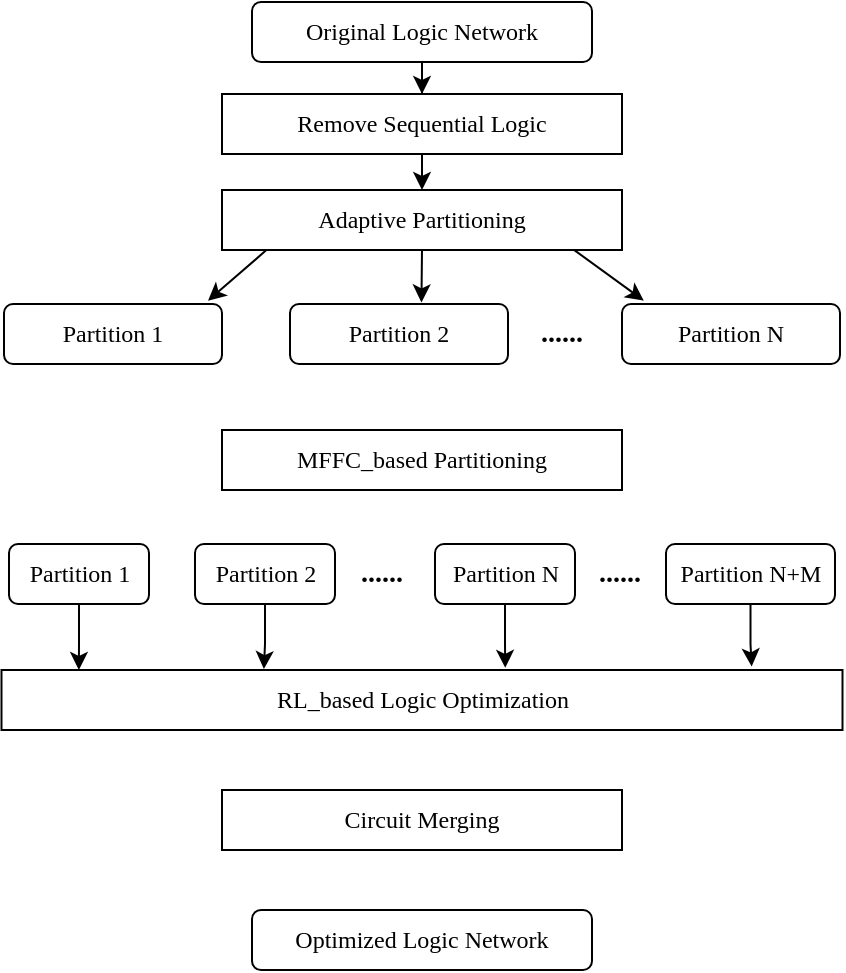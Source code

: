 <mxfile version="23.0.1" type="github">
  <diagram name="第 1 页" id="j_07Ym5FIF2X4ZPxHcAr">
    <mxGraphModel dx="1233" dy="958" grid="1" gridSize="10" guides="1" tooltips="1" connect="1" arrows="1" fold="1" page="1" pageScale="1" pageWidth="291" pageHeight="413" math="0" shadow="0">
      <root>
        <mxCell id="0" />
        <mxCell id="1" parent="0" />
        <mxCell id="RKz9n2dJhe-HLLSOtMHz-3" value="&lt;font face=&quot;Times New Roman&quot;&gt;Adaptive Partitioning&lt;/font&gt;" style="rounded=0;whiteSpace=wrap;html=1;" vertex="1" parent="1">
          <mxGeometry x="46" y="80" width="200" height="30" as="geometry" />
        </mxCell>
        <mxCell id="RKz9n2dJhe-HLLSOtMHz-4" value="&lt;font face=&quot;Times New Roman&quot;&gt;Partition 1&lt;/font&gt;" style="rounded=1;whiteSpace=wrap;html=1;" vertex="1" parent="1">
          <mxGeometry x="-63" y="137" width="109" height="30" as="geometry" />
        </mxCell>
        <mxCell id="RKz9n2dJhe-HLLSOtMHz-5" value="&lt;font face=&quot;Times New Roman&quot;&gt;Partition 2&lt;/font&gt;" style="rounded=1;whiteSpace=wrap;html=1;" vertex="1" parent="1">
          <mxGeometry x="80" y="137" width="109" height="30" as="geometry" />
        </mxCell>
        <mxCell id="RKz9n2dJhe-HLLSOtMHz-6" value="&lt;font size=&quot;1&quot; face=&quot;Times New Roman&quot;&gt;&lt;b style=&quot;font-size: 14px;&quot;&gt;......&lt;/b&gt;&lt;/font&gt;" style="text;html=1;strokeColor=none;fillColor=none;align=center;verticalAlign=middle;whiteSpace=wrap;rounded=0;" vertex="1" parent="1">
          <mxGeometry x="186" y="137" width="60" height="30" as="geometry" />
        </mxCell>
        <mxCell id="RKz9n2dJhe-HLLSOtMHz-7" value="&lt;font face=&quot;Times New Roman&quot;&gt;Partition N&lt;/font&gt;" style="rounded=1;whiteSpace=wrap;html=1;" vertex="1" parent="1">
          <mxGeometry x="246" y="137" width="109" height="30" as="geometry" />
        </mxCell>
        <mxCell id="RKz9n2dJhe-HLLSOtMHz-16" value="" style="endArrow=classic;html=1;rounded=0;exitX=0.111;exitY=1.001;exitDx=0;exitDy=0;exitPerimeter=0;entryX=0.936;entryY=-0.056;entryDx=0;entryDy=0;entryPerimeter=0;" edge="1" parent="1" source="RKz9n2dJhe-HLLSOtMHz-3" target="RKz9n2dJhe-HLLSOtMHz-4">
          <mxGeometry width="50" height="50" relative="1" as="geometry">
            <mxPoint x="46" y="120" as="sourcePoint" />
            <mxPoint x="26" y="140" as="targetPoint" />
          </mxGeometry>
        </mxCell>
        <mxCell id="RKz9n2dJhe-HLLSOtMHz-18" value="" style="endArrow=classic;html=1;rounded=0;exitX=0.5;exitY=1;exitDx=0;exitDy=0;entryX=0.603;entryY=-0.026;entryDx=0;entryDy=0;entryPerimeter=0;" edge="1" parent="1" source="RKz9n2dJhe-HLLSOtMHz-3" target="RKz9n2dJhe-HLLSOtMHz-5">
          <mxGeometry width="50" height="50" relative="1" as="geometry">
            <mxPoint x="120" y="120" as="sourcePoint" />
            <mxPoint x="120" y="140" as="targetPoint" />
          </mxGeometry>
        </mxCell>
        <mxCell id="RKz9n2dJhe-HLLSOtMHz-19" value="" style="endArrow=classic;html=1;rounded=0;exitX=0.88;exitY=0.998;exitDx=0;exitDy=0;exitPerimeter=0;entryX=0.1;entryY=-0.056;entryDx=0;entryDy=0;entryPerimeter=0;" edge="1" parent="1" source="RKz9n2dJhe-HLLSOtMHz-3" target="RKz9n2dJhe-HLLSOtMHz-7">
          <mxGeometry width="50" height="50" relative="1" as="geometry">
            <mxPoint x="230.72" y="120" as="sourcePoint" />
            <mxPoint x="250" y="140" as="targetPoint" />
          </mxGeometry>
        </mxCell>
        <mxCell id="RKz9n2dJhe-HLLSOtMHz-30" style="edgeStyle=orthogonalEdgeStyle;rounded=0;orthogonalLoop=1;jettySize=auto;html=1;" edge="1" parent="1" source="RKz9n2dJhe-HLLSOtMHz-31" target="RKz9n2dJhe-HLLSOtMHz-32">
          <mxGeometry relative="1" as="geometry">
            <mxPoint x="146" y="22" as="targetPoint" />
          </mxGeometry>
        </mxCell>
        <mxCell id="RKz9n2dJhe-HLLSOtMHz-31" value="&lt;font face=&quot;Times New Roman&quot;&gt;Original Logic Network&lt;/font&gt;" style="rounded=1;whiteSpace=wrap;html=1;" vertex="1" parent="1">
          <mxGeometry x="61" y="-14" width="170" height="30" as="geometry" />
        </mxCell>
        <mxCell id="RKz9n2dJhe-HLLSOtMHz-34" style="edgeStyle=orthogonalEdgeStyle;rounded=0;orthogonalLoop=1;jettySize=auto;html=1;entryX=0.5;entryY=0;entryDx=0;entryDy=0;" edge="1" parent="1" source="RKz9n2dJhe-HLLSOtMHz-32" target="RKz9n2dJhe-HLLSOtMHz-3">
          <mxGeometry relative="1" as="geometry">
            <Array as="points">
              <mxPoint x="146" y="80" />
              <mxPoint x="146" y="80" />
            </Array>
          </mxGeometry>
        </mxCell>
        <mxCell id="RKz9n2dJhe-HLLSOtMHz-32" value="&lt;font face=&quot;Times New Roman&quot;&gt;Remove Sequential Logic&lt;/font&gt;" style="rounded=0;whiteSpace=wrap;html=1;" vertex="1" parent="1">
          <mxGeometry x="46" y="32" width="200" height="30" as="geometry" />
        </mxCell>
        <mxCell id="RKz9n2dJhe-HLLSOtMHz-35" value="&lt;font face=&quot;Times New Roman&quot;&gt;MFFC_based Partitioning&lt;/font&gt;" style="rounded=0;whiteSpace=wrap;html=1;" vertex="1" parent="1">
          <mxGeometry x="46" y="200" width="200" height="30" as="geometry" />
        </mxCell>
        <mxCell id="RKz9n2dJhe-HLLSOtMHz-58" value="&lt;font face=&quot;Times New Roman&quot;&gt;Partition 1&lt;/font&gt;" style="rounded=1;whiteSpace=wrap;html=1;" vertex="1" parent="1">
          <mxGeometry x="-60.5" y="257" width="70" height="30" as="geometry" />
        </mxCell>
        <mxCell id="RKz9n2dJhe-HLLSOtMHz-59" value="&lt;font face=&quot;Times New Roman&quot;&gt;Partition 2&lt;/font&gt;" style="rounded=1;whiteSpace=wrap;html=1;" vertex="1" parent="1">
          <mxGeometry x="32.5" y="257" width="70" height="30" as="geometry" />
        </mxCell>
        <mxCell id="RKz9n2dJhe-HLLSOtMHz-60" value="&lt;font face=&quot;Times New Roman&quot;&gt;Partition N&lt;/font&gt;" style="rounded=1;whiteSpace=wrap;html=1;" vertex="1" parent="1">
          <mxGeometry x="152.5" y="257" width="70" height="30" as="geometry" />
        </mxCell>
        <mxCell id="RKz9n2dJhe-HLLSOtMHz-61" value="&lt;font size=&quot;1&quot; face=&quot;Times New Roman&quot;&gt;&lt;b style=&quot;font-size: 14px;&quot;&gt;......&lt;/b&gt;&lt;/font&gt;" style="text;html=1;strokeColor=none;fillColor=none;align=center;verticalAlign=middle;whiteSpace=wrap;rounded=0;" vertex="1" parent="1">
          <mxGeometry x="95.5" y="257" width="60" height="30" as="geometry" />
        </mxCell>
        <mxCell id="RKz9n2dJhe-HLLSOtMHz-62" value="&lt;font size=&quot;1&quot; face=&quot;Times New Roman&quot;&gt;&lt;b style=&quot;font-size: 14px;&quot;&gt;......&lt;/b&gt;&lt;/font&gt;" style="text;html=1;strokeColor=none;fillColor=none;align=center;verticalAlign=middle;whiteSpace=wrap;rounded=0;" vertex="1" parent="1">
          <mxGeometry x="214.5" y="257" width="60" height="30" as="geometry" />
        </mxCell>
        <mxCell id="RKz9n2dJhe-HLLSOtMHz-63" value="&lt;font face=&quot;Times New Roman&quot;&gt;Partition N+M&lt;/font&gt;" style="rounded=1;whiteSpace=wrap;html=1;" vertex="1" parent="1">
          <mxGeometry x="268" y="257" width="84.5" height="30" as="geometry" />
        </mxCell>
        <mxCell id="RKz9n2dJhe-HLLSOtMHz-64" value="&lt;font face=&quot;Times New Roman&quot;&gt;RL_based Logic Optimization&lt;/font&gt;" style="rounded=0;whiteSpace=wrap;html=1;" vertex="1" parent="1">
          <mxGeometry x="-64.25" y="320" width="420.5" height="30" as="geometry" />
        </mxCell>
        <mxCell id="RKz9n2dJhe-HLLSOtMHz-66" style="edgeStyle=orthogonalEdgeStyle;rounded=0;orthogonalLoop=1;jettySize=auto;html=1;entryX=0.092;entryY=0;entryDx=0;entryDy=0;entryPerimeter=0;" edge="1" parent="1" source="RKz9n2dJhe-HLLSOtMHz-58" target="RKz9n2dJhe-HLLSOtMHz-64">
          <mxGeometry relative="1" as="geometry" />
        </mxCell>
        <mxCell id="RKz9n2dJhe-HLLSOtMHz-67" style="edgeStyle=orthogonalEdgeStyle;rounded=0;orthogonalLoop=1;jettySize=auto;html=1;entryX=0.312;entryY=-0.015;entryDx=0;entryDy=0;entryPerimeter=0;" edge="1" parent="1" source="RKz9n2dJhe-HLLSOtMHz-59" target="RKz9n2dJhe-HLLSOtMHz-64">
          <mxGeometry relative="1" as="geometry" />
        </mxCell>
        <mxCell id="RKz9n2dJhe-HLLSOtMHz-68" style="edgeStyle=orthogonalEdgeStyle;rounded=0;orthogonalLoop=1;jettySize=auto;html=1;entryX=0.599;entryY=-0.037;entryDx=0;entryDy=0;entryPerimeter=0;" edge="1" parent="1" source="RKz9n2dJhe-HLLSOtMHz-60" target="RKz9n2dJhe-HLLSOtMHz-64">
          <mxGeometry relative="1" as="geometry" />
        </mxCell>
        <mxCell id="RKz9n2dJhe-HLLSOtMHz-69" style="edgeStyle=orthogonalEdgeStyle;rounded=0;orthogonalLoop=1;jettySize=auto;html=1;entryX=0.892;entryY=-0.059;entryDx=0;entryDy=0;entryPerimeter=0;" edge="1" parent="1" source="RKz9n2dJhe-HLLSOtMHz-63" target="RKz9n2dJhe-HLLSOtMHz-64">
          <mxGeometry relative="1" as="geometry" />
        </mxCell>
        <mxCell id="RKz9n2dJhe-HLLSOtMHz-70" value="&lt;font face=&quot;Times New Roman&quot;&gt;Circuit Merging&lt;/font&gt;" style="rounded=0;whiteSpace=wrap;html=1;" vertex="1" parent="1">
          <mxGeometry x="46" y="380" width="200" height="30" as="geometry" />
        </mxCell>
        <mxCell id="RKz9n2dJhe-HLLSOtMHz-71" value="&lt;font face=&quot;Times New Roman&quot;&gt;Optimized Logic Network&lt;/font&gt;" style="rounded=1;whiteSpace=wrap;html=1;" vertex="1" parent="1">
          <mxGeometry x="61" y="440" width="170" height="30" as="geometry" />
        </mxCell>
      </root>
    </mxGraphModel>
  </diagram>
</mxfile>
